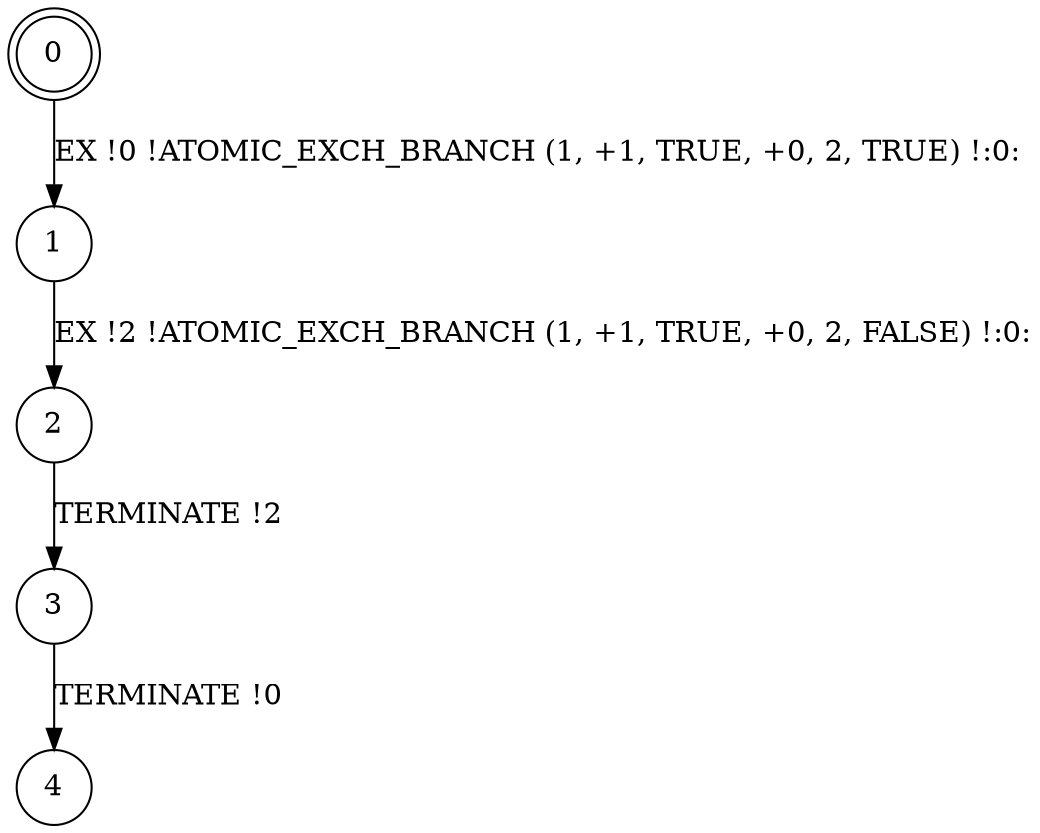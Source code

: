 digraph BCG {
size = "7, 10.5";
center = TRUE;
node [shape = circle];
0 [peripheries = 2];
0 -> 1 [label = "EX !0 !ATOMIC_EXCH_BRANCH (1, +1, TRUE, +0, 2, TRUE) !:0:"];
1 -> 2 [label = "EX !2 !ATOMIC_EXCH_BRANCH (1, +1, TRUE, +0, 2, FALSE) !:0:"];
2 -> 3 [label = "TERMINATE !2"];
3 -> 4 [label = "TERMINATE !0"];
}
